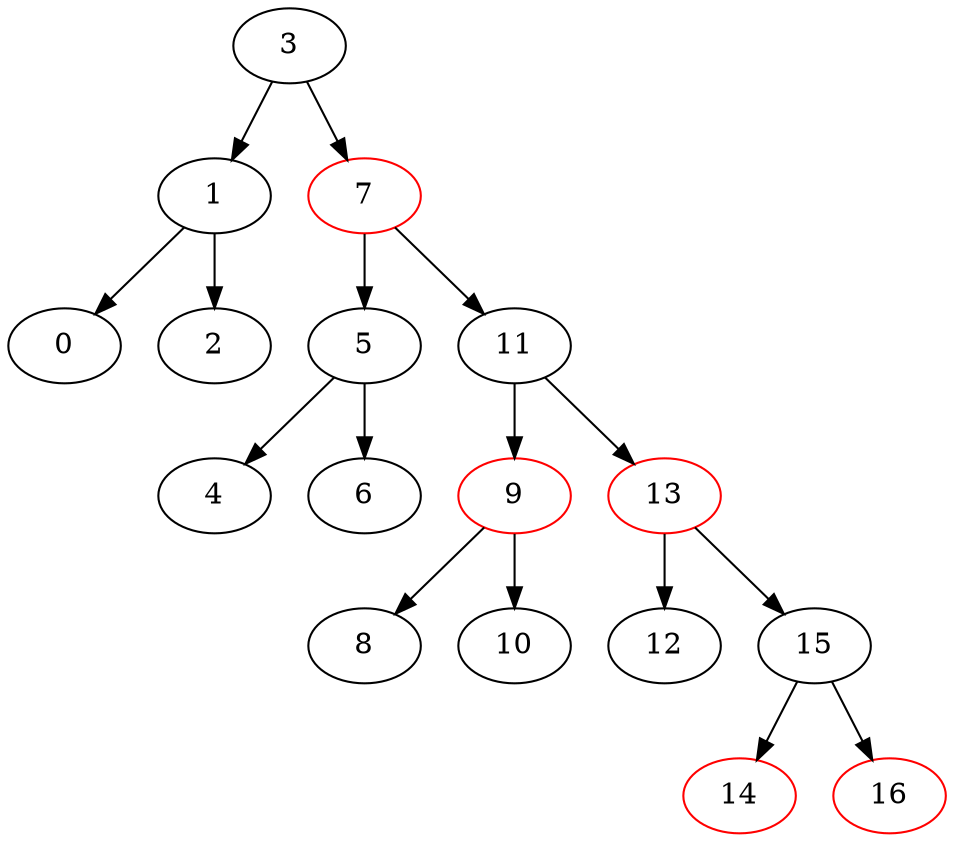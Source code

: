 digraph myGraph{
3[color=black]
1[color=black]
0[color=black]
2[color=black]
7[color=red]
5[color=black]
4[color=black]
6[color=black]
11[color=black]
9[color=red]
8[color=black]
10[color=black]
13[color=red]
12[color=black]
15[color=black]
14[color=red]
16[color=red]
3->1
1->0
1->2
3->7
7->5
5->4
5->6
7->11
11->9
9->8
9->10
11->13
13->12
13->15
15->14
15->16
}
